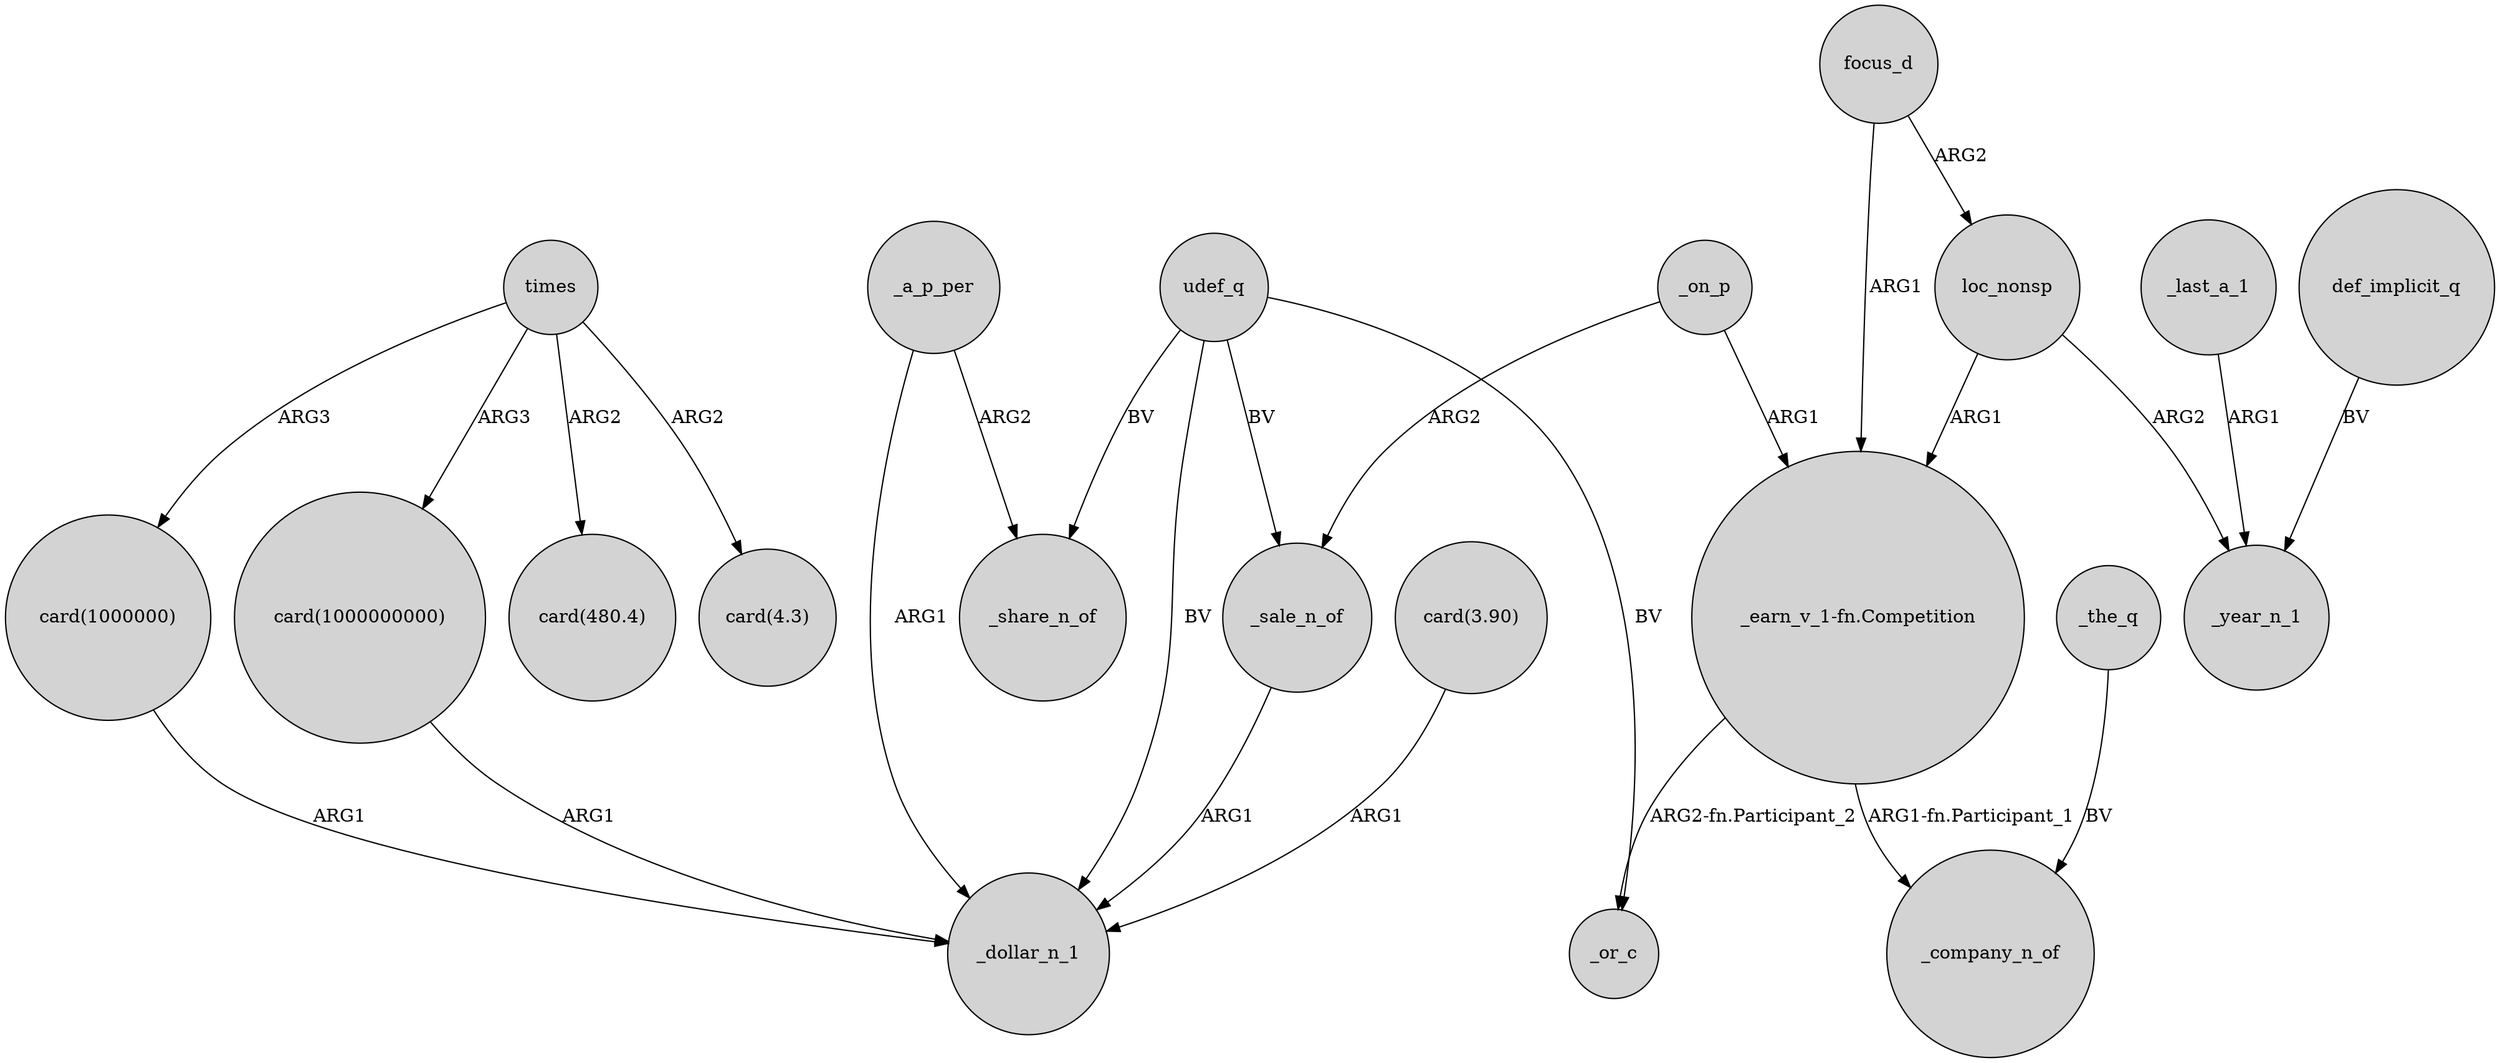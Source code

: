 digraph {
	node [shape=circle style=filled]
	"card(1000000000)" -> _dollar_n_1 [label=ARG1]
	_on_p -> _sale_n_of [label=ARG2]
	def_implicit_q -> _year_n_1 [label=BV]
	times -> "card(480.4)" [label=ARG2]
	_on_p -> "_earn_v_1-fn.Competition" [label=ARG1]
	times -> "card(1000000)" [label=ARG3]
	udef_q -> _sale_n_of [label=BV]
	focus_d -> loc_nonsp [label=ARG2]
	times -> "card(1000000000)" [label=ARG3]
	loc_nonsp -> _year_n_1 [label=ARG2]
	loc_nonsp -> "_earn_v_1-fn.Competition" [label=ARG1]
	udef_q -> _or_c [label=BV]
	"_earn_v_1-fn.Competition" -> _company_n_of [label="ARG1-fn.Participant_1"]
	_a_p_per -> _share_n_of [label=ARG2]
	udef_q -> _share_n_of [label=BV]
	_last_a_1 -> _year_n_1 [label=ARG1]
	udef_q -> _dollar_n_1 [label=BV]
	times -> "card(4.3)" [label=ARG2]
	"_earn_v_1-fn.Competition" -> _or_c [label="ARG2-fn.Participant_2"]
	"card(1000000)" -> _dollar_n_1 [label=ARG1]
	"card(3.90)" -> _dollar_n_1 [label=ARG1]
	focus_d -> "_earn_v_1-fn.Competition" [label=ARG1]
	_a_p_per -> _dollar_n_1 [label=ARG1]
	_sale_n_of -> _dollar_n_1 [label=ARG1]
	_the_q -> _company_n_of [label=BV]
}
